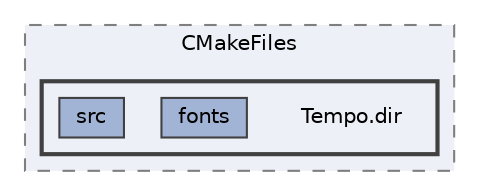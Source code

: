 digraph "build/CMakeFiles/Tempo.dir"
{
 // INTERACTIVE_SVG=YES
 // LATEX_PDF_SIZE
  bgcolor="transparent";
  edge [fontname=Helvetica,fontsize=10,labelfontname=Helvetica,labelfontsize=10];
  node [fontname=Helvetica,fontsize=10,shape=box,height=0.2,width=0.4];
  compound=true
  subgraph clusterdir_63772b626f2709090f0bdca0f40827b4 {
    graph [ bgcolor="#edf0f7", pencolor="grey50", label="CMakeFiles", fontname=Helvetica,fontsize=10 style="filled,dashed", URL="dir_63772b626f2709090f0bdca0f40827b4.html",tooltip=""]
  subgraph clusterdir_6a9051941551ff0c3fc4677746cfbbd2 {
    graph [ bgcolor="#edf0f7", pencolor="grey25", label="", fontname=Helvetica,fontsize=10 style="filled,bold", URL="dir_6a9051941551ff0c3fc4677746cfbbd2.html",tooltip=""]
    dir_6a9051941551ff0c3fc4677746cfbbd2 [shape=plaintext, label="Tempo.dir"];
  dir_146840e410bff2a4efef5b7fdabe241f [label="fonts", fillcolor="#a2b4d6", color="grey25", style="filled", URL="dir_146840e410bff2a4efef5b7fdabe241f.html",tooltip=""];
  dir_5d37db1919cae076f2276a1d37787e7b [label="src", fillcolor="#a2b4d6", color="grey25", style="filled", URL="dir_5d37db1919cae076f2276a1d37787e7b.html",tooltip=""];
  }
  }
}
